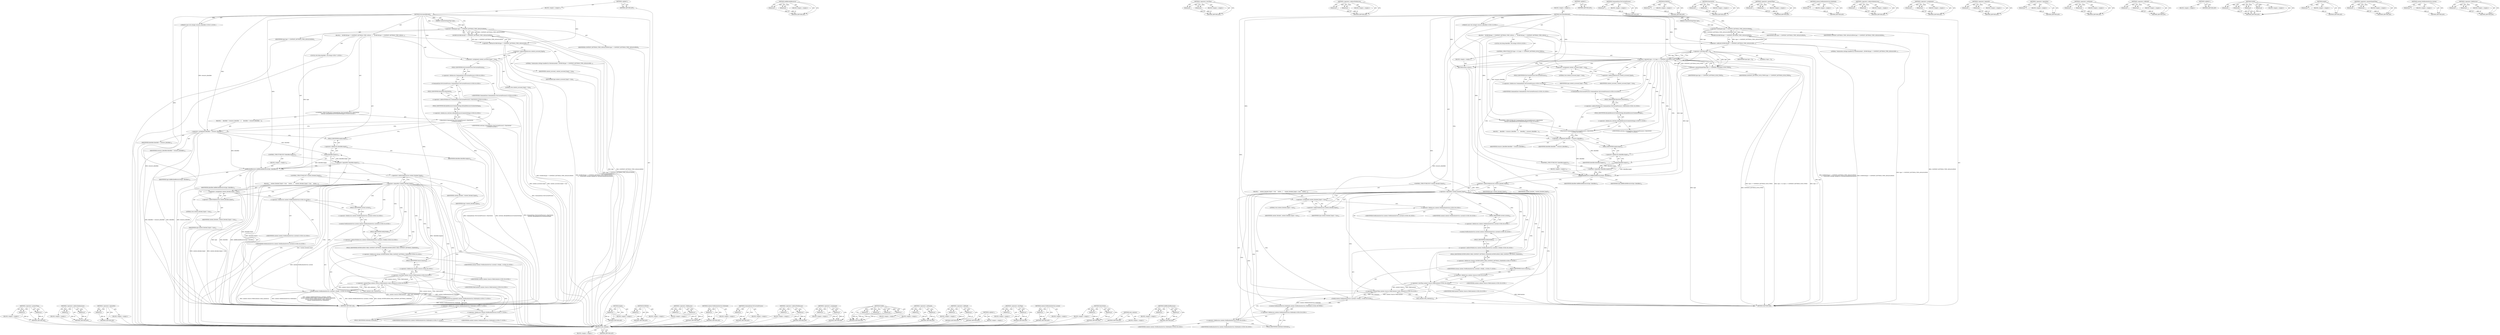 digraph "&lt;operator&gt;.fieldAccess" {
vulnerable_177 [label=<(METHOD,&lt;operator&gt;.greaterThan)>];
vulnerable_178 [label=<(PARAM,p1)>];
vulnerable_179 [label=<(PARAM,p2)>];
vulnerable_180 [label=<(BLOCK,&lt;empty&gt;,&lt;empty&gt;)>];
vulnerable_181 [label=<(METHOD_RETURN,ANY)>];
vulnerable_129 [label=<(METHOD,&lt;operator&gt;.indirectIndexAccess)>];
vulnerable_130 [label=<(PARAM,p1)>];
vulnerable_131 [label=<(PARAM,p2)>];
vulnerable_132 [label=<(BLOCK,&lt;empty&gt;,&lt;empty&gt;)>];
vulnerable_133 [label=<(METHOD_RETURN,ANY)>];
vulnerable_153 [label=<(METHOD,&lt;operator&gt;.logicalNot)>];
vulnerable_154 [label=<(PARAM,p1)>];
vulnerable_155 [label=<(BLOCK,&lt;empty&gt;,&lt;empty&gt;)>];
vulnerable_156 [label=<(METHOD_RETURN,ANY)>];
vulnerable_6 [label=<(METHOD,&lt;global&gt;)<SUB>1</SUB>>];
vulnerable_7 [label=<(BLOCK,&lt;empty&gt;,&lt;empty&gt;)<SUB>1</SUB>>];
vulnerable_8 [label=<(METHOD,OnContentBlocked)<SUB>1</SUB>>];
vulnerable_9 [label=<(PARAM,ContentSettingsType type)<SUB>2</SUB>>];
vulnerable_10 [label="<(PARAM,const std::string&amp; resource_identifier)<SUB>3</SUB>>"];
vulnerable_11 [label=<(BLOCK,{
   DCHECK(type != CONTENT_SETTINGS_TYPE_GEOLO...,{
   DCHECK(type != CONTENT_SETTINGS_TYPE_GEOLO...)<SUB>3</SUB>>];
vulnerable_12 [label=<(&lt;operator&gt;.shiftLeft,DCHECK(type != CONTENT_SETTINGS_TYPE_GEOLOCATIO...)<SUB>4</SUB>>];
vulnerable_13 [label=<(DCHECK,DCHECK(type != CONTENT_SETTINGS_TYPE_GEOLOCATION))<SUB>4</SUB>>];
vulnerable_14 [label=<(&lt;operator&gt;.notEquals,type != CONTENT_SETTINGS_TYPE_GEOLOCATION)<SUB>4</SUB>>];
vulnerable_15 [label=<(IDENTIFIER,type,type != CONTENT_SETTINGS_TYPE_GEOLOCATION)<SUB>4</SUB>>];
vulnerable_16 [label=<(IDENTIFIER,CONTENT_SETTINGS_TYPE_GEOLOCATION,type != CONTENT_SETTINGS_TYPE_GEOLOCATION)<SUB>4</SUB>>];
vulnerable_17 [label=<(LITERAL,&quot;Geolocation settings handled by OnGeolocationP...,DCHECK(type != CONTENT_SETTINGS_TYPE_GEOLOCATIO...)<SUB>5</SUB>>];
vulnerable_18 [label=<(&lt;operator&gt;.assignment,content_accessed_[type] = true)<SUB>6</SUB>>];
vulnerable_19 [label=<(&lt;operator&gt;.indirectIndexAccess,content_accessed_[type])<SUB>6</SUB>>];
vulnerable_20 [label=<(IDENTIFIER,content_accessed_,content_accessed_[type] = true)<SUB>6</SUB>>];
vulnerable_21 [label=<(IDENTIFIER,type,content_accessed_[type] = true)<SUB>6</SUB>>];
vulnerable_22 [label=<(LITERAL,true,content_accessed_[type] = true)<SUB>6</SUB>>];
vulnerable_23 [label="<(LOCAL,std.string identifier: std.string)<SUB>7</SUB>>"];
vulnerable_24 [label="<(CONTROL_STRUCTURE,IF,if (CommandLine::ForCurrentProcess()-&gt;HasSwitch(
      switches::kEnableResourceContentSettings)))<SUB>8</SUB>>"];
vulnerable_25 [label="<(HasSwitch,CommandLine::ForCurrentProcess()-&gt;HasSwitch(
  ...)<SUB>8</SUB>>"];
vulnerable_26 [label="<(&lt;operator&gt;.indirectFieldAccess,CommandLine::ForCurrentProcess()-&gt;HasSwitch)<SUB>8</SUB>>"];
vulnerable_27 [label="<(CommandLine.ForCurrentProcess,CommandLine::ForCurrentProcess())<SUB>8</SUB>>"];
vulnerable_28 [label="<(&lt;operator&gt;.fieldAccess,CommandLine::ForCurrentProcess)<SUB>8</SUB>>"];
vulnerable_29 [label="<(IDENTIFIER,CommandLine,CommandLine::ForCurrentProcess())<SUB>8</SUB>>"];
vulnerable_30 [label=<(FIELD_IDENTIFIER,ForCurrentProcess,ForCurrentProcess)<SUB>8</SUB>>];
vulnerable_31 [label=<(FIELD_IDENTIFIER,HasSwitch,HasSwitch)<SUB>8</SUB>>];
vulnerable_32 [label="<(&lt;operator&gt;.fieldAccess,switches::kEnableResourceContentSettings)<SUB>9</SUB>>"];
vulnerable_33 [label="<(IDENTIFIER,switches,CommandLine::ForCurrentProcess()-&gt;HasSwitch(
  ...)<SUB>9</SUB>>"];
vulnerable_34 [label=<(FIELD_IDENTIFIER,kEnableResourceContentSettings,kEnableResourceContentSettings)<SUB>9</SUB>>];
vulnerable_35 [label=<(BLOCK,{
    identifier = resource_identifier;
  },{
    identifier = resource_identifier;
  })<SUB>9</SUB>>];
vulnerable_36 [label=<(&lt;operator&gt;.assignment,identifier = resource_identifier)<SUB>10</SUB>>];
vulnerable_37 [label=<(IDENTIFIER,identifier,identifier = resource_identifier)<SUB>10</SUB>>];
vulnerable_38 [label=<(IDENTIFIER,resource_identifier,identifier = resource_identifier)<SUB>10</SUB>>];
vulnerable_39 [label=<(CONTROL_STRUCTURE,IF,if (!identifier.empty()))<SUB>12</SUB>>];
vulnerable_40 [label=<(&lt;operator&gt;.logicalNot,!identifier.empty())<SUB>12</SUB>>];
vulnerable_41 [label=<(empty,identifier.empty())<SUB>12</SUB>>];
vulnerable_42 [label=<(&lt;operator&gt;.fieldAccess,identifier.empty)<SUB>12</SUB>>];
vulnerable_43 [label=<(IDENTIFIER,identifier,identifier.empty())<SUB>12</SUB>>];
vulnerable_44 [label=<(FIELD_IDENTIFIER,empty,empty)<SUB>12</SUB>>];
vulnerable_45 [label=<(BLOCK,&lt;empty&gt;,&lt;empty&gt;)<SUB>13</SUB>>];
vulnerable_46 [label=<(AddBlockedResource,AddBlockedResource(type, identifier))<SUB>13</SUB>>];
vulnerable_47 [label=<(IDENTIFIER,type,AddBlockedResource(type, identifier))<SUB>13</SUB>>];
vulnerable_48 [label=<(IDENTIFIER,identifier,AddBlockedResource(type, identifier))<SUB>13</SUB>>];
vulnerable_49 [label=<(CONTROL_STRUCTURE,IF,if (!content_blocked_[type]))<SUB>22</SUB>>];
vulnerable_50 [label=<(&lt;operator&gt;.logicalNot,!content_blocked_[type])<SUB>22</SUB>>];
vulnerable_51 [label=<(&lt;operator&gt;.indirectIndexAccess,content_blocked_[type])<SUB>22</SUB>>];
vulnerable_52 [label=<(IDENTIFIER,content_blocked_,!content_blocked_[type])<SUB>22</SUB>>];
vulnerable_53 [label=<(IDENTIFIER,type,!content_blocked_[type])<SUB>22</SUB>>];
vulnerable_54 [label=<(BLOCK,{
    content_blocked_[type] = true;
    conten...,{
    content_blocked_[type] = true;
    conten...)<SUB>22</SUB>>];
vulnerable_55 [label=<(&lt;operator&gt;.assignment,content_blocked_[type] = true)<SUB>23</SUB>>];
vulnerable_56 [label=<(&lt;operator&gt;.indirectIndexAccess,content_blocked_[type])<SUB>23</SUB>>];
vulnerable_57 [label=<(IDENTIFIER,content_blocked_,content_blocked_[type] = true)<SUB>23</SUB>>];
vulnerable_58 [label=<(IDENTIFIER,type,content_blocked_[type] = true)<SUB>23</SUB>>];
vulnerable_59 [label=<(LITERAL,true,content_blocked_[type] = true)<SUB>23</SUB>>];
vulnerable_60 [label="<(Notify,content::NotificationService::current()-&gt;Notify...)<SUB>24</SUB>>"];
vulnerable_61 [label="<(&lt;operator&gt;.indirectFieldAccess,content::NotificationService::current()-&gt;Notify)<SUB>24</SUB>>"];
vulnerable_62 [label="<(content.NotificationService.current,content::NotificationService::current())<SUB>24</SUB>>"];
vulnerable_63 [label="<(&lt;operator&gt;.fieldAccess,content::NotificationService::current)<SUB>24</SUB>>"];
vulnerable_64 [label="<(&lt;operator&gt;.fieldAccess,content::NotificationService)<SUB>24</SUB>>"];
vulnerable_65 [label="<(IDENTIFIER,content,content::NotificationService::current())<SUB>24</SUB>>"];
vulnerable_66 [label="<(IDENTIFIER,NotificationService,content::NotificationService::current())<SUB>24</SUB>>"];
vulnerable_67 [label=<(FIELD_IDENTIFIER,current,current)<SUB>24</SUB>>];
vulnerable_68 [label=<(FIELD_IDENTIFIER,Notify,Notify)<SUB>24</SUB>>];
vulnerable_69 [label="<(&lt;operator&gt;.fieldAccess,chrome::NOTIFICATION_WEB_CONTENT_SETTINGS_CHANGED)<SUB>25</SUB>>"];
vulnerable_70 [label="<(IDENTIFIER,chrome,content::NotificationService::current()-&gt;Notify...)<SUB>25</SUB>>"];
vulnerable_71 [label=<(FIELD_IDENTIFIER,NOTIFICATION_WEB_CONTENT_SETTINGS_CHANGED,NOTIFICATION_WEB_CONTENT_SETTINGS_CHANGED)<SUB>25</SUB>>];
vulnerable_72 [label="<(&lt;operator&gt;.greaterThan,content::Source&lt;WebContents&gt;(web_contents()))<SUB>26</SUB>>"];
vulnerable_73 [label="<(&lt;operator&gt;.lessThan,content::Source&lt;WebContents)<SUB>26</SUB>>"];
vulnerable_74 [label="<(&lt;operator&gt;.fieldAccess,content::Source)<SUB>26</SUB>>"];
vulnerable_75 [label="<(IDENTIFIER,content,content::Source&lt;WebContents)<SUB>26</SUB>>"];
vulnerable_76 [label=<(FIELD_IDENTIFIER,Source,Source)<SUB>26</SUB>>];
vulnerable_77 [label="<(IDENTIFIER,WebContents,content::Source&lt;WebContents)<SUB>26</SUB>>"];
vulnerable_78 [label=<(web_contents,web_contents())<SUB>26</SUB>>];
vulnerable_79 [label="<(content.NotificationService.NoDetails,content::NotificationService::NoDetails())<SUB>27</SUB>>"];
vulnerable_80 [label="<(&lt;operator&gt;.fieldAccess,content::NotificationService::NoDetails)<SUB>27</SUB>>"];
vulnerable_81 [label="<(&lt;operator&gt;.fieldAccess,content::NotificationService)<SUB>27</SUB>>"];
vulnerable_82 [label="<(IDENTIFIER,content,content::NotificationService::NoDetails())<SUB>27</SUB>>"];
vulnerable_83 [label="<(IDENTIFIER,NotificationService,content::NotificationService::NoDetails())<SUB>27</SUB>>"];
vulnerable_84 [label=<(FIELD_IDENTIFIER,NoDetails,NoDetails)<SUB>27</SUB>>];
vulnerable_85 [label=<(METHOD_RETURN,void)<SUB>1</SUB>>];
vulnerable_87 [label=<(METHOD_RETURN,ANY)<SUB>1</SUB>>];
vulnerable_157 [label=<(METHOD,empty)>];
vulnerable_158 [label=<(PARAM,p1)>];
vulnerable_159 [label=<(BLOCK,&lt;empty&gt;,&lt;empty&gt;)>];
vulnerable_160 [label=<(METHOD_RETURN,ANY)>];
vulnerable_115 [label=<(METHOD,DCHECK)>];
vulnerable_116 [label=<(PARAM,p1)>];
vulnerable_117 [label=<(BLOCK,&lt;empty&gt;,&lt;empty&gt;)>];
vulnerable_118 [label=<(METHOD_RETURN,ANY)>];
vulnerable_148 [label=<(METHOD,&lt;operator&gt;.fieldAccess)>];
vulnerable_149 [label=<(PARAM,p1)>];
vulnerable_150 [label=<(PARAM,p2)>];
vulnerable_151 [label=<(BLOCK,&lt;empty&gt;,&lt;empty&gt;)>];
vulnerable_152 [label=<(METHOD_RETURN,ANY)>];
vulnerable_190 [label=<(METHOD,content.NotificationService.NoDetails)>];
vulnerable_191 [label=<(PARAM,p1)>];
vulnerable_192 [label=<(BLOCK,&lt;empty&gt;,&lt;empty&gt;)>];
vulnerable_193 [label=<(METHOD_RETURN,ANY)>];
vulnerable_144 [label=<(METHOD,CommandLine.ForCurrentProcess)>];
vulnerable_145 [label=<(PARAM,p1)>];
vulnerable_146 [label=<(BLOCK,&lt;empty&gt;,&lt;empty&gt;)>];
vulnerable_147 [label=<(METHOD_RETURN,ANY)>];
vulnerable_139 [label=<(METHOD,&lt;operator&gt;.indirectFieldAccess)>];
vulnerable_140 [label=<(PARAM,p1)>];
vulnerable_141 [label=<(PARAM,p2)>];
vulnerable_142 [label=<(BLOCK,&lt;empty&gt;,&lt;empty&gt;)>];
vulnerable_143 [label=<(METHOD_RETURN,ANY)>];
vulnerable_124 [label=<(METHOD,&lt;operator&gt;.assignment)>];
vulnerable_125 [label=<(PARAM,p1)>];
vulnerable_126 [label=<(PARAM,p2)>];
vulnerable_127 [label=<(BLOCK,&lt;empty&gt;,&lt;empty&gt;)>];
vulnerable_128 [label=<(METHOD_RETURN,ANY)>];
vulnerable_166 [label=<(METHOD,Notify)>];
vulnerable_167 [label=<(PARAM,p1)>];
vulnerable_168 [label=<(PARAM,p2)>];
vulnerable_169 [label=<(PARAM,p3)>];
vulnerable_170 [label=<(PARAM,p4)>];
vulnerable_171 [label=<(BLOCK,&lt;empty&gt;,&lt;empty&gt;)>];
vulnerable_172 [label=<(METHOD_RETURN,ANY)>];
vulnerable_119 [label=<(METHOD,&lt;operator&gt;.notEquals)>];
vulnerable_120 [label=<(PARAM,p1)>];
vulnerable_121 [label=<(PARAM,p2)>];
vulnerable_122 [label=<(BLOCK,&lt;empty&gt;,&lt;empty&gt;)>];
vulnerable_123 [label=<(METHOD_RETURN,ANY)>];
vulnerable_110 [label=<(METHOD,&lt;operator&gt;.shiftLeft)>];
vulnerable_111 [label=<(PARAM,p1)>];
vulnerable_112 [label=<(PARAM,p2)>];
vulnerable_113 [label=<(BLOCK,&lt;empty&gt;,&lt;empty&gt;)>];
vulnerable_114 [label=<(METHOD_RETURN,ANY)>];
vulnerable_104 [label=<(METHOD,&lt;global&gt;)<SUB>1</SUB>>];
vulnerable_105 [label=<(BLOCK,&lt;empty&gt;,&lt;empty&gt;)>];
vulnerable_106 [label=<(METHOD_RETURN,ANY)>];
vulnerable_182 [label=<(METHOD,&lt;operator&gt;.lessThan)>];
vulnerable_183 [label=<(PARAM,p1)>];
vulnerable_184 [label=<(PARAM,p2)>];
vulnerable_185 [label=<(BLOCK,&lt;empty&gt;,&lt;empty&gt;)>];
vulnerable_186 [label=<(METHOD_RETURN,ANY)>];
vulnerable_173 [label=<(METHOD,content.NotificationService.current)>];
vulnerable_174 [label=<(PARAM,p1)>];
vulnerable_175 [label=<(BLOCK,&lt;empty&gt;,&lt;empty&gt;)>];
vulnerable_176 [label=<(METHOD_RETURN,ANY)>];
vulnerable_134 [label=<(METHOD,HasSwitch)>];
vulnerable_135 [label=<(PARAM,p1)>];
vulnerable_136 [label=<(PARAM,p2)>];
vulnerable_137 [label=<(BLOCK,&lt;empty&gt;,&lt;empty&gt;)>];
vulnerable_138 [label=<(METHOD_RETURN,ANY)>];
vulnerable_187 [label=<(METHOD,web_contents)>];
vulnerable_188 [label=<(BLOCK,&lt;empty&gt;,&lt;empty&gt;)>];
vulnerable_189 [label=<(METHOD_RETURN,ANY)>];
vulnerable_161 [label=<(METHOD,AddBlockedResource)>];
vulnerable_162 [label=<(PARAM,p1)>];
vulnerable_163 [label=<(PARAM,p2)>];
vulnerable_164 [label=<(BLOCK,&lt;empty&gt;,&lt;empty&gt;)>];
vulnerable_165 [label=<(METHOD_RETURN,ANY)>];
fixed_209 [label=<(METHOD,web_contents)>];
fixed_210 [label=<(BLOCK,&lt;empty&gt;,&lt;empty&gt;)>];
fixed_211 [label=<(METHOD_RETURN,ANY)>];
fixed_188 [label=<(METHOD,AddBlockedResource)>];
fixed_189 [label=<(PARAM,p1)>];
fixed_190 [label=<(PARAM,p2)>];
fixed_191 [label=<(BLOCK,&lt;empty&gt;,&lt;empty&gt;)>];
fixed_192 [label=<(METHOD_RETURN,ANY)>];
fixed_141 [label=<(METHOD,&lt;operator&gt;.lessThan)>];
fixed_142 [label=<(PARAM,p1)>];
fixed_143 [label=<(PARAM,p2)>];
fixed_144 [label=<(BLOCK,&lt;empty&gt;,&lt;empty&gt;)>];
fixed_145 [label=<(METHOD_RETURN,ANY)>];
fixed_166 [label=<(METHOD,&lt;operator&gt;.indirectFieldAccess)>];
fixed_167 [label=<(PARAM,p1)>];
fixed_168 [label=<(PARAM,p2)>];
fixed_169 [label=<(BLOCK,&lt;empty&gt;,&lt;empty&gt;)>];
fixed_170 [label=<(METHOD_RETURN,ANY)>];
fixed_6 [label=<(METHOD,&lt;global&gt;)<SUB>1</SUB>>];
fixed_7 [label=<(BLOCK,&lt;empty&gt;,&lt;empty&gt;)<SUB>1</SUB>>];
fixed_8 [label=<(METHOD,OnContentBlocked)<SUB>1</SUB>>];
fixed_9 [label=<(PARAM,ContentSettingsType type)<SUB>2</SUB>>];
fixed_10 [label="<(PARAM,const std::string&amp; resource_identifier)<SUB>3</SUB>>"];
fixed_11 [label=<(BLOCK,{
   DCHECK(type != CONTENT_SETTINGS_TYPE_GEOLO...,{
   DCHECK(type != CONTENT_SETTINGS_TYPE_GEOLO...)<SUB>3</SUB>>];
fixed_12 [label=<(&lt;operator&gt;.shiftLeft,DCHECK(type != CONTENT_SETTINGS_TYPE_GEOLOCATIO...)<SUB>4</SUB>>];
fixed_13 [label=<(DCHECK,DCHECK(type != CONTENT_SETTINGS_TYPE_GEOLOCATION))<SUB>4</SUB>>];
fixed_14 [label=<(&lt;operator&gt;.notEquals,type != CONTENT_SETTINGS_TYPE_GEOLOCATION)<SUB>4</SUB>>];
fixed_15 [label=<(IDENTIFIER,type,type != CONTENT_SETTINGS_TYPE_GEOLOCATION)<SUB>4</SUB>>];
fixed_16 [label=<(IDENTIFIER,CONTENT_SETTINGS_TYPE_GEOLOCATION,type != CONTENT_SETTINGS_TYPE_GEOLOCATION)<SUB>4</SUB>>];
fixed_17 [label=<(LITERAL,&quot;Geolocation settings handled by OnGeolocationP...,DCHECK(type != CONTENT_SETTINGS_TYPE_GEOLOCATIO...)<SUB>5</SUB>>];
fixed_18 [label=<(CONTROL_STRUCTURE,IF,if (type &lt; 0 || type &gt;= CONTENT_SETTINGS_NUM_TYPES))<SUB>6</SUB>>];
fixed_19 [label=<(&lt;operator&gt;.logicalOr,type &lt; 0 || type &gt;= CONTENT_SETTINGS_NUM_TYPES)<SUB>6</SUB>>];
fixed_20 [label=<(&lt;operator&gt;.lessThan,type &lt; 0)<SUB>6</SUB>>];
fixed_21 [label=<(IDENTIFIER,type,type &lt; 0)<SUB>6</SUB>>];
fixed_22 [label=<(LITERAL,0,type &lt; 0)<SUB>6</SUB>>];
fixed_23 [label=<(&lt;operator&gt;.greaterEqualsThan,type &gt;= CONTENT_SETTINGS_NUM_TYPES)<SUB>6</SUB>>];
fixed_24 [label=<(IDENTIFIER,type,type &gt;= CONTENT_SETTINGS_NUM_TYPES)<SUB>6</SUB>>];
fixed_25 [label=<(IDENTIFIER,CONTENT_SETTINGS_NUM_TYPES,type &gt;= CONTENT_SETTINGS_NUM_TYPES)<SUB>6</SUB>>];
fixed_26 [label=<(BLOCK,&lt;empty&gt;,&lt;empty&gt;)<SUB>7</SUB>>];
fixed_27 [label=<(RETURN,return;,return;)<SUB>7</SUB>>];
fixed_28 [label=<(&lt;operator&gt;.assignment,content_accessed_[type] = true)<SUB>8</SUB>>];
fixed_29 [label=<(&lt;operator&gt;.indirectIndexAccess,content_accessed_[type])<SUB>8</SUB>>];
fixed_30 [label=<(IDENTIFIER,content_accessed_,content_accessed_[type] = true)<SUB>8</SUB>>];
fixed_31 [label=<(IDENTIFIER,type,content_accessed_[type] = true)<SUB>8</SUB>>];
fixed_32 [label=<(LITERAL,true,content_accessed_[type] = true)<SUB>8</SUB>>];
fixed_33 [label="<(LOCAL,std.string identifier: std.string)<SUB>9</SUB>>"];
fixed_34 [label="<(CONTROL_STRUCTURE,IF,if (CommandLine::ForCurrentProcess()-&gt;HasSwitch(
      switches::kEnableResourceContentSettings)))<SUB>10</SUB>>"];
fixed_35 [label="<(HasSwitch,CommandLine::ForCurrentProcess()-&gt;HasSwitch(
  ...)<SUB>10</SUB>>"];
fixed_36 [label="<(&lt;operator&gt;.indirectFieldAccess,CommandLine::ForCurrentProcess()-&gt;HasSwitch)<SUB>10</SUB>>"];
fixed_37 [label="<(CommandLine.ForCurrentProcess,CommandLine::ForCurrentProcess())<SUB>10</SUB>>"];
fixed_38 [label="<(&lt;operator&gt;.fieldAccess,CommandLine::ForCurrentProcess)<SUB>10</SUB>>"];
fixed_39 [label="<(IDENTIFIER,CommandLine,CommandLine::ForCurrentProcess())<SUB>10</SUB>>"];
fixed_40 [label=<(FIELD_IDENTIFIER,ForCurrentProcess,ForCurrentProcess)<SUB>10</SUB>>];
fixed_41 [label=<(FIELD_IDENTIFIER,HasSwitch,HasSwitch)<SUB>10</SUB>>];
fixed_42 [label="<(&lt;operator&gt;.fieldAccess,switches::kEnableResourceContentSettings)<SUB>11</SUB>>"];
fixed_43 [label="<(IDENTIFIER,switches,CommandLine::ForCurrentProcess()-&gt;HasSwitch(
  ...)<SUB>11</SUB>>"];
fixed_44 [label=<(FIELD_IDENTIFIER,kEnableResourceContentSettings,kEnableResourceContentSettings)<SUB>11</SUB>>];
fixed_45 [label=<(BLOCK,{
    identifier = resource_identifier;
  },{
    identifier = resource_identifier;
  })<SUB>11</SUB>>];
fixed_46 [label=<(&lt;operator&gt;.assignment,identifier = resource_identifier)<SUB>12</SUB>>];
fixed_47 [label=<(IDENTIFIER,identifier,identifier = resource_identifier)<SUB>12</SUB>>];
fixed_48 [label=<(IDENTIFIER,resource_identifier,identifier = resource_identifier)<SUB>12</SUB>>];
fixed_49 [label=<(CONTROL_STRUCTURE,IF,if (!identifier.empty()))<SUB>14</SUB>>];
fixed_50 [label=<(&lt;operator&gt;.logicalNot,!identifier.empty())<SUB>14</SUB>>];
fixed_51 [label=<(empty,identifier.empty())<SUB>14</SUB>>];
fixed_52 [label=<(&lt;operator&gt;.fieldAccess,identifier.empty)<SUB>14</SUB>>];
fixed_53 [label=<(IDENTIFIER,identifier,identifier.empty())<SUB>14</SUB>>];
fixed_54 [label=<(FIELD_IDENTIFIER,empty,empty)<SUB>14</SUB>>];
fixed_55 [label=<(BLOCK,&lt;empty&gt;,&lt;empty&gt;)<SUB>15</SUB>>];
fixed_56 [label=<(AddBlockedResource,AddBlockedResource(type, identifier))<SUB>15</SUB>>];
fixed_57 [label=<(IDENTIFIER,type,AddBlockedResource(type, identifier))<SUB>15</SUB>>];
fixed_58 [label=<(IDENTIFIER,identifier,AddBlockedResource(type, identifier))<SUB>15</SUB>>];
fixed_59 [label=<(CONTROL_STRUCTURE,IF,if (!content_blocked_[type]))<SUB>24</SUB>>];
fixed_60 [label=<(&lt;operator&gt;.logicalNot,!content_blocked_[type])<SUB>24</SUB>>];
fixed_61 [label=<(&lt;operator&gt;.indirectIndexAccess,content_blocked_[type])<SUB>24</SUB>>];
fixed_62 [label=<(IDENTIFIER,content_blocked_,!content_blocked_[type])<SUB>24</SUB>>];
fixed_63 [label=<(IDENTIFIER,type,!content_blocked_[type])<SUB>24</SUB>>];
fixed_64 [label=<(BLOCK,{
    content_blocked_[type] = true;
    conten...,{
    content_blocked_[type] = true;
    conten...)<SUB>24</SUB>>];
fixed_65 [label=<(&lt;operator&gt;.assignment,content_blocked_[type] = true)<SUB>25</SUB>>];
fixed_66 [label=<(&lt;operator&gt;.indirectIndexAccess,content_blocked_[type])<SUB>25</SUB>>];
fixed_67 [label=<(IDENTIFIER,content_blocked_,content_blocked_[type] = true)<SUB>25</SUB>>];
fixed_68 [label=<(IDENTIFIER,type,content_blocked_[type] = true)<SUB>25</SUB>>];
fixed_69 [label=<(LITERAL,true,content_blocked_[type] = true)<SUB>25</SUB>>];
fixed_70 [label="<(Notify,content::NotificationService::current()-&gt;Notify...)<SUB>26</SUB>>"];
fixed_71 [label="<(&lt;operator&gt;.indirectFieldAccess,content::NotificationService::current()-&gt;Notify)<SUB>26</SUB>>"];
fixed_72 [label="<(content.NotificationService.current,content::NotificationService::current())<SUB>26</SUB>>"];
fixed_73 [label="<(&lt;operator&gt;.fieldAccess,content::NotificationService::current)<SUB>26</SUB>>"];
fixed_74 [label="<(&lt;operator&gt;.fieldAccess,content::NotificationService)<SUB>26</SUB>>"];
fixed_75 [label="<(IDENTIFIER,content,content::NotificationService::current())<SUB>26</SUB>>"];
fixed_76 [label="<(IDENTIFIER,NotificationService,content::NotificationService::current())<SUB>26</SUB>>"];
fixed_77 [label=<(FIELD_IDENTIFIER,current,current)<SUB>26</SUB>>];
fixed_78 [label=<(FIELD_IDENTIFIER,Notify,Notify)<SUB>26</SUB>>];
fixed_79 [label="<(&lt;operator&gt;.fieldAccess,chrome::NOTIFICATION_WEB_CONTENT_SETTINGS_CHANGED)<SUB>27</SUB>>"];
fixed_80 [label="<(IDENTIFIER,chrome,content::NotificationService::current()-&gt;Notify...)<SUB>27</SUB>>"];
fixed_81 [label=<(FIELD_IDENTIFIER,NOTIFICATION_WEB_CONTENT_SETTINGS_CHANGED,NOTIFICATION_WEB_CONTENT_SETTINGS_CHANGED)<SUB>27</SUB>>];
fixed_82 [label="<(&lt;operator&gt;.greaterThan,content::Source&lt;WebContents&gt;(web_contents()))<SUB>28</SUB>>"];
fixed_83 [label="<(&lt;operator&gt;.lessThan,content::Source&lt;WebContents)<SUB>28</SUB>>"];
fixed_84 [label="<(&lt;operator&gt;.fieldAccess,content::Source)<SUB>28</SUB>>"];
fixed_85 [label="<(IDENTIFIER,content,content::Source&lt;WebContents)<SUB>28</SUB>>"];
fixed_86 [label=<(FIELD_IDENTIFIER,Source,Source)<SUB>28</SUB>>];
fixed_87 [label="<(IDENTIFIER,WebContents,content::Source&lt;WebContents)<SUB>28</SUB>>"];
fixed_88 [label=<(web_contents,web_contents())<SUB>28</SUB>>];
fixed_89 [label="<(content.NotificationService.NoDetails,content::NotificationService::NoDetails())<SUB>29</SUB>>"];
fixed_90 [label="<(&lt;operator&gt;.fieldAccess,content::NotificationService::NoDetails)<SUB>29</SUB>>"];
fixed_91 [label="<(&lt;operator&gt;.fieldAccess,content::NotificationService)<SUB>29</SUB>>"];
fixed_92 [label="<(IDENTIFIER,content,content::NotificationService::NoDetails())<SUB>29</SUB>>"];
fixed_93 [label="<(IDENTIFIER,NotificationService,content::NotificationService::NoDetails())<SUB>29</SUB>>"];
fixed_94 [label=<(FIELD_IDENTIFIER,NoDetails,NoDetails)<SUB>29</SUB>>];
fixed_95 [label=<(METHOD_RETURN,void)<SUB>1</SUB>>];
fixed_97 [label=<(METHOD_RETURN,ANY)<SUB>1</SUB>>];
fixed_171 [label=<(METHOD,CommandLine.ForCurrentProcess)>];
fixed_172 [label=<(PARAM,p1)>];
fixed_173 [label=<(BLOCK,&lt;empty&gt;,&lt;empty&gt;)>];
fixed_174 [label=<(METHOD_RETURN,ANY)>];
fixed_127 [label=<(METHOD,DCHECK)>];
fixed_128 [label=<(PARAM,p1)>];
fixed_129 [label=<(BLOCK,&lt;empty&gt;,&lt;empty&gt;)>];
fixed_130 [label=<(METHOD_RETURN,ANY)>];
fixed_161 [label=<(METHOD,HasSwitch)>];
fixed_162 [label=<(PARAM,p1)>];
fixed_163 [label=<(PARAM,p2)>];
fixed_164 [label=<(BLOCK,&lt;empty&gt;,&lt;empty&gt;)>];
fixed_165 [label=<(METHOD_RETURN,ANY)>];
fixed_204 [label=<(METHOD,&lt;operator&gt;.greaterThan)>];
fixed_205 [label=<(PARAM,p1)>];
fixed_206 [label=<(PARAM,p2)>];
fixed_207 [label=<(BLOCK,&lt;empty&gt;,&lt;empty&gt;)>];
fixed_208 [label=<(METHOD_RETURN,ANY)>];
fixed_212 [label=<(METHOD,content.NotificationService.NoDetails)>];
fixed_213 [label=<(PARAM,p1)>];
fixed_214 [label=<(BLOCK,&lt;empty&gt;,&lt;empty&gt;)>];
fixed_215 [label=<(METHOD_RETURN,ANY)>];
fixed_156 [label=<(METHOD,&lt;operator&gt;.indirectIndexAccess)>];
fixed_157 [label=<(PARAM,p1)>];
fixed_158 [label=<(PARAM,p2)>];
fixed_159 [label=<(BLOCK,&lt;empty&gt;,&lt;empty&gt;)>];
fixed_160 [label=<(METHOD_RETURN,ANY)>];
fixed_151 [label=<(METHOD,&lt;operator&gt;.assignment)>];
fixed_152 [label=<(PARAM,p1)>];
fixed_153 [label=<(PARAM,p2)>];
fixed_154 [label=<(BLOCK,&lt;empty&gt;,&lt;empty&gt;)>];
fixed_155 [label=<(METHOD_RETURN,ANY)>];
fixed_136 [label=<(METHOD,&lt;operator&gt;.logicalOr)>];
fixed_137 [label=<(PARAM,p1)>];
fixed_138 [label=<(PARAM,p2)>];
fixed_139 [label=<(BLOCK,&lt;empty&gt;,&lt;empty&gt;)>];
fixed_140 [label=<(METHOD_RETURN,ANY)>];
fixed_180 [label=<(METHOD,&lt;operator&gt;.logicalNot)>];
fixed_181 [label=<(PARAM,p1)>];
fixed_182 [label=<(BLOCK,&lt;empty&gt;,&lt;empty&gt;)>];
fixed_183 [label=<(METHOD_RETURN,ANY)>];
fixed_131 [label=<(METHOD,&lt;operator&gt;.notEquals)>];
fixed_132 [label=<(PARAM,p1)>];
fixed_133 [label=<(PARAM,p2)>];
fixed_134 [label=<(BLOCK,&lt;empty&gt;,&lt;empty&gt;)>];
fixed_135 [label=<(METHOD_RETURN,ANY)>];
fixed_122 [label=<(METHOD,&lt;operator&gt;.shiftLeft)>];
fixed_123 [label=<(PARAM,p1)>];
fixed_124 [label=<(PARAM,p2)>];
fixed_125 [label=<(BLOCK,&lt;empty&gt;,&lt;empty&gt;)>];
fixed_126 [label=<(METHOD_RETURN,ANY)>];
fixed_116 [label=<(METHOD,&lt;global&gt;)<SUB>1</SUB>>];
fixed_117 [label=<(BLOCK,&lt;empty&gt;,&lt;empty&gt;)>];
fixed_118 [label=<(METHOD_RETURN,ANY)>];
fixed_193 [label=<(METHOD,Notify)>];
fixed_194 [label=<(PARAM,p1)>];
fixed_195 [label=<(PARAM,p2)>];
fixed_196 [label=<(PARAM,p3)>];
fixed_197 [label=<(PARAM,p4)>];
fixed_198 [label=<(BLOCK,&lt;empty&gt;,&lt;empty&gt;)>];
fixed_199 [label=<(METHOD_RETURN,ANY)>];
fixed_184 [label=<(METHOD,empty)>];
fixed_185 [label=<(PARAM,p1)>];
fixed_186 [label=<(BLOCK,&lt;empty&gt;,&lt;empty&gt;)>];
fixed_187 [label=<(METHOD_RETURN,ANY)>];
fixed_146 [label=<(METHOD,&lt;operator&gt;.greaterEqualsThan)>];
fixed_147 [label=<(PARAM,p1)>];
fixed_148 [label=<(PARAM,p2)>];
fixed_149 [label=<(BLOCK,&lt;empty&gt;,&lt;empty&gt;)>];
fixed_150 [label=<(METHOD_RETURN,ANY)>];
fixed_200 [label=<(METHOD,content.NotificationService.current)>];
fixed_201 [label=<(PARAM,p1)>];
fixed_202 [label=<(BLOCK,&lt;empty&gt;,&lt;empty&gt;)>];
fixed_203 [label=<(METHOD_RETURN,ANY)>];
fixed_175 [label=<(METHOD,&lt;operator&gt;.fieldAccess)>];
fixed_176 [label=<(PARAM,p1)>];
fixed_177 [label=<(PARAM,p2)>];
fixed_178 [label=<(BLOCK,&lt;empty&gt;,&lt;empty&gt;)>];
fixed_179 [label=<(METHOD_RETURN,ANY)>];
vulnerable_177 -> vulnerable_178  [key=0, label="AST: "];
vulnerable_177 -> vulnerable_178  [key=1, label="DDG: "];
vulnerable_177 -> vulnerable_180  [key=0, label="AST: "];
vulnerable_177 -> vulnerable_179  [key=0, label="AST: "];
vulnerable_177 -> vulnerable_179  [key=1, label="DDG: "];
vulnerable_177 -> vulnerable_181  [key=0, label="AST: "];
vulnerable_177 -> vulnerable_181  [key=1, label="CFG: "];
vulnerable_178 -> vulnerable_181  [key=0, label="DDG: p1"];
vulnerable_179 -> vulnerable_181  [key=0, label="DDG: p2"];
vulnerable_180 -> fixed_209  [key=0];
vulnerable_181 -> fixed_209  [key=0];
vulnerable_129 -> vulnerable_130  [key=0, label="AST: "];
vulnerable_129 -> vulnerable_130  [key=1, label="DDG: "];
vulnerable_129 -> vulnerable_132  [key=0, label="AST: "];
vulnerable_129 -> vulnerable_131  [key=0, label="AST: "];
vulnerable_129 -> vulnerable_131  [key=1, label="DDG: "];
vulnerable_129 -> vulnerable_133  [key=0, label="AST: "];
vulnerable_129 -> vulnerable_133  [key=1, label="CFG: "];
vulnerable_130 -> vulnerable_133  [key=0, label="DDG: p1"];
vulnerable_131 -> vulnerable_133  [key=0, label="DDG: p2"];
vulnerable_132 -> fixed_209  [key=0];
vulnerable_133 -> fixed_209  [key=0];
vulnerable_153 -> vulnerable_154  [key=0, label="AST: "];
vulnerable_153 -> vulnerable_154  [key=1, label="DDG: "];
vulnerable_153 -> vulnerable_155  [key=0, label="AST: "];
vulnerable_153 -> vulnerable_156  [key=0, label="AST: "];
vulnerable_153 -> vulnerable_156  [key=1, label="CFG: "];
vulnerable_154 -> vulnerable_156  [key=0, label="DDG: p1"];
vulnerable_155 -> fixed_209  [key=0];
vulnerable_156 -> fixed_209  [key=0];
vulnerable_6 -> vulnerable_7  [key=0, label="AST: "];
vulnerable_6 -> vulnerable_87  [key=0, label="AST: "];
vulnerable_6 -> vulnerable_87  [key=1, label="CFG: "];
vulnerable_7 -> vulnerable_8  [key=0, label="AST: "];
vulnerable_8 -> vulnerable_9  [key=0, label="AST: "];
vulnerable_8 -> vulnerable_9  [key=1, label="DDG: "];
vulnerable_8 -> vulnerable_10  [key=0, label="AST: "];
vulnerable_8 -> vulnerable_10  [key=1, label="DDG: "];
vulnerable_8 -> vulnerable_11  [key=0, label="AST: "];
vulnerable_8 -> vulnerable_85  [key=0, label="AST: "];
vulnerable_8 -> vulnerable_14  [key=0, label="CFG: "];
vulnerable_8 -> vulnerable_14  [key=1, label="DDG: "];
vulnerable_8 -> vulnerable_18  [key=0, label="DDG: "];
vulnerable_8 -> vulnerable_12  [key=0, label="DDG: "];
vulnerable_8 -> vulnerable_36  [key=0, label="DDG: "];
vulnerable_8 -> vulnerable_55  [key=0, label="DDG: "];
vulnerable_8 -> vulnerable_46  [key=0, label="DDG: "];
vulnerable_8 -> vulnerable_72  [key=0, label="DDG: "];
vulnerable_8 -> vulnerable_73  [key=0, label="DDG: "];
vulnerable_9 -> vulnerable_14  [key=0, label="DDG: type"];
vulnerable_10 -> vulnerable_85  [key=0, label="DDG: resource_identifier"];
vulnerable_10 -> vulnerable_36  [key=0, label="DDG: resource_identifier"];
vulnerable_11 -> vulnerable_12  [key=0, label="AST: "];
vulnerable_11 -> vulnerable_18  [key=0, label="AST: "];
vulnerable_11 -> vulnerable_23  [key=0, label="AST: "];
vulnerable_11 -> vulnerable_24  [key=0, label="AST: "];
vulnerable_11 -> vulnerable_39  [key=0, label="AST: "];
vulnerable_11 -> vulnerable_49  [key=0, label="AST: "];
vulnerable_12 -> vulnerable_13  [key=0, label="AST: "];
vulnerable_12 -> vulnerable_17  [key=0, label="AST: "];
vulnerable_12 -> vulnerable_19  [key=0, label="CFG: "];
vulnerable_12 -> vulnerable_85  [key=0, label="DDG: DCHECK(type != CONTENT_SETTINGS_TYPE_GEOLOCATION)"];
vulnerable_12 -> vulnerable_85  [key=1, label="DDG: DCHECK(type != CONTENT_SETTINGS_TYPE_GEOLOCATION)
       &lt;&lt; &quot;Geolocation settings handled by OnGeolocationPermissionSet&quot;"];
vulnerable_13 -> vulnerable_14  [key=0, label="AST: "];
vulnerable_13 -> vulnerable_12  [key=0, label="CFG: "];
vulnerable_13 -> vulnerable_12  [key=1, label="DDG: type != CONTENT_SETTINGS_TYPE_GEOLOCATION"];
vulnerable_13 -> vulnerable_85  [key=0, label="DDG: type != CONTENT_SETTINGS_TYPE_GEOLOCATION"];
vulnerable_14 -> vulnerable_15  [key=0, label="AST: "];
vulnerable_14 -> vulnerable_16  [key=0, label="AST: "];
vulnerable_14 -> vulnerable_13  [key=0, label="CFG: "];
vulnerable_14 -> vulnerable_13  [key=1, label="DDG: type"];
vulnerable_14 -> vulnerable_13  [key=2, label="DDG: CONTENT_SETTINGS_TYPE_GEOLOCATION"];
vulnerable_14 -> vulnerable_85  [key=0, label="DDG: type"];
vulnerable_14 -> vulnerable_85  [key=1, label="DDG: CONTENT_SETTINGS_TYPE_GEOLOCATION"];
vulnerable_14 -> vulnerable_46  [key=0, label="DDG: type"];
vulnerable_15 -> fixed_209  [key=0];
vulnerable_16 -> fixed_209  [key=0];
vulnerable_17 -> fixed_209  [key=0];
vulnerable_18 -> vulnerable_19  [key=0, label="AST: "];
vulnerable_18 -> vulnerable_22  [key=0, label="AST: "];
vulnerable_18 -> vulnerable_30  [key=0, label="CFG: "];
vulnerable_18 -> vulnerable_85  [key=0, label="DDG: content_accessed_[type]"];
vulnerable_18 -> vulnerable_85  [key=1, label="DDG: content_accessed_[type] = true"];
vulnerable_19 -> vulnerable_20  [key=0, label="AST: "];
vulnerable_19 -> vulnerable_21  [key=0, label="AST: "];
vulnerable_19 -> vulnerable_18  [key=0, label="CFG: "];
vulnerable_20 -> fixed_209  [key=0];
vulnerable_21 -> fixed_209  [key=0];
vulnerable_22 -> fixed_209  [key=0];
vulnerable_23 -> fixed_209  [key=0];
vulnerable_24 -> vulnerable_25  [key=0, label="AST: "];
vulnerable_24 -> vulnerable_35  [key=0, label="AST: "];
vulnerable_25 -> vulnerable_26  [key=0, label="AST: "];
vulnerable_25 -> vulnerable_32  [key=0, label="AST: "];
vulnerable_25 -> vulnerable_36  [key=0, label="CFG: "];
vulnerable_25 -> vulnerable_36  [key=1, label="CDG: "];
vulnerable_25 -> vulnerable_44  [key=0, label="CFG: "];
vulnerable_25 -> vulnerable_85  [key=0, label="DDG: CommandLine::ForCurrentProcess()-&gt;HasSwitch"];
vulnerable_25 -> vulnerable_85  [key=1, label="DDG: switches::kEnableResourceContentSettings"];
vulnerable_25 -> vulnerable_85  [key=2, label="DDG: CommandLine::ForCurrentProcess()-&gt;HasSwitch(
      switches::kEnableResourceContentSettings)"];
vulnerable_26 -> vulnerable_27  [key=0, label="AST: "];
vulnerable_26 -> vulnerable_31  [key=0, label="AST: "];
vulnerable_26 -> vulnerable_34  [key=0, label="CFG: "];
vulnerable_27 -> vulnerable_28  [key=0, label="AST: "];
vulnerable_27 -> vulnerable_31  [key=0, label="CFG: "];
vulnerable_27 -> vulnerable_85  [key=0, label="DDG: CommandLine::ForCurrentProcess"];
vulnerable_28 -> vulnerable_29  [key=0, label="AST: "];
vulnerable_28 -> vulnerable_30  [key=0, label="AST: "];
vulnerable_28 -> vulnerable_27  [key=0, label="CFG: "];
vulnerable_29 -> fixed_209  [key=0];
vulnerable_30 -> vulnerable_28  [key=0, label="CFG: "];
vulnerable_31 -> vulnerable_26  [key=0, label="CFG: "];
vulnerable_32 -> vulnerable_33  [key=0, label="AST: "];
vulnerable_32 -> vulnerable_34  [key=0, label="AST: "];
vulnerable_32 -> vulnerable_25  [key=0, label="CFG: "];
vulnerable_33 -> fixed_209  [key=0];
vulnerable_34 -> vulnerable_32  [key=0, label="CFG: "];
vulnerable_35 -> vulnerable_36  [key=0, label="AST: "];
vulnerable_36 -> vulnerable_37  [key=0, label="AST: "];
vulnerable_36 -> vulnerable_38  [key=0, label="AST: "];
vulnerable_36 -> vulnerable_44  [key=0, label="CFG: "];
vulnerable_36 -> vulnerable_85  [key=0, label="DDG: identifier"];
vulnerable_36 -> vulnerable_85  [key=1, label="DDG: resource_identifier"];
vulnerable_36 -> vulnerable_85  [key=2, label="DDG: identifier = resource_identifier"];
vulnerable_36 -> vulnerable_41  [key=0, label="DDG: identifier"];
vulnerable_36 -> vulnerable_46  [key=0, label="DDG: identifier"];
vulnerable_37 -> fixed_209  [key=0];
vulnerable_38 -> fixed_209  [key=0];
vulnerable_39 -> vulnerable_40  [key=0, label="AST: "];
vulnerable_39 -> vulnerable_45  [key=0, label="AST: "];
vulnerable_40 -> vulnerable_41  [key=0, label="AST: "];
vulnerable_40 -> vulnerable_46  [key=0, label="CFG: "];
vulnerable_40 -> vulnerable_46  [key=1, label="CDG: "];
vulnerable_40 -> vulnerable_51  [key=0, label="CFG: "];
vulnerable_40 -> vulnerable_85  [key=0, label="DDG: identifier.empty()"];
vulnerable_40 -> vulnerable_85  [key=1, label="DDG: !identifier.empty()"];
vulnerable_41 -> vulnerable_42  [key=0, label="AST: "];
vulnerable_41 -> vulnerable_40  [key=0, label="CFG: "];
vulnerable_41 -> vulnerable_40  [key=1, label="DDG: identifier.empty"];
vulnerable_41 -> vulnerable_85  [key=0, label="DDG: identifier.empty"];
vulnerable_41 -> vulnerable_46  [key=0, label="DDG: identifier.empty"];
vulnerable_42 -> vulnerable_43  [key=0, label="AST: "];
vulnerable_42 -> vulnerable_44  [key=0, label="AST: "];
vulnerable_42 -> vulnerable_41  [key=0, label="CFG: "];
vulnerable_43 -> fixed_209  [key=0];
vulnerable_44 -> vulnerable_42  [key=0, label="CFG: "];
vulnerable_45 -> vulnerable_46  [key=0, label="AST: "];
vulnerable_46 -> vulnerable_47  [key=0, label="AST: "];
vulnerable_46 -> vulnerable_48  [key=0, label="AST: "];
vulnerable_46 -> vulnerable_51  [key=0, label="CFG: "];
vulnerable_46 -> vulnerable_85  [key=0, label="DDG: type"];
vulnerable_46 -> vulnerable_85  [key=1, label="DDG: identifier"];
vulnerable_46 -> vulnerable_85  [key=2, label="DDG: AddBlockedResource(type, identifier)"];
vulnerable_47 -> fixed_209  [key=0];
vulnerable_48 -> fixed_209  [key=0];
vulnerable_49 -> vulnerable_50  [key=0, label="AST: "];
vulnerable_49 -> vulnerable_54  [key=0, label="AST: "];
vulnerable_50 -> vulnerable_51  [key=0, label="AST: "];
vulnerable_50 -> vulnerable_85  [key=0, label="CFG: "];
vulnerable_50 -> vulnerable_85  [key=1, label="DDG: !content_blocked_[type]"];
vulnerable_50 -> vulnerable_56  [key=0, label="CFG: "];
vulnerable_50 -> vulnerable_56  [key=1, label="CDG: "];
vulnerable_50 -> vulnerable_80  [key=0, label="CDG: "];
vulnerable_50 -> vulnerable_68  [key=0, label="CDG: "];
vulnerable_50 -> vulnerable_60  [key=0, label="CDG: "];
vulnerable_50 -> vulnerable_73  [key=0, label="CDG: "];
vulnerable_50 -> vulnerable_61  [key=0, label="CDG: "];
vulnerable_50 -> vulnerable_64  [key=0, label="CDG: "];
vulnerable_50 -> vulnerable_71  [key=0, label="CDG: "];
vulnerable_50 -> vulnerable_81  [key=0, label="CDG: "];
vulnerable_50 -> vulnerable_84  [key=0, label="CDG: "];
vulnerable_50 -> vulnerable_72  [key=0, label="CDG: "];
vulnerable_50 -> vulnerable_69  [key=0, label="CDG: "];
vulnerable_50 -> vulnerable_67  [key=0, label="CDG: "];
vulnerable_50 -> vulnerable_74  [key=0, label="CDG: "];
vulnerable_50 -> vulnerable_63  [key=0, label="CDG: "];
vulnerable_50 -> vulnerable_76  [key=0, label="CDG: "];
vulnerable_50 -> vulnerable_55  [key=0, label="CDG: "];
vulnerable_50 -> vulnerable_78  [key=0, label="CDG: "];
vulnerable_50 -> vulnerable_62  [key=0, label="CDG: "];
vulnerable_50 -> vulnerable_79  [key=0, label="CDG: "];
vulnerable_51 -> vulnerable_52  [key=0, label="AST: "];
vulnerable_51 -> vulnerable_53  [key=0, label="AST: "];
vulnerable_51 -> vulnerable_50  [key=0, label="CFG: "];
vulnerable_52 -> fixed_209  [key=0];
vulnerable_53 -> fixed_209  [key=0];
vulnerable_54 -> vulnerable_55  [key=0, label="AST: "];
vulnerable_54 -> vulnerable_60  [key=0, label="AST: "];
vulnerable_55 -> vulnerable_56  [key=0, label="AST: "];
vulnerable_55 -> vulnerable_59  [key=0, label="AST: "];
vulnerable_55 -> vulnerable_64  [key=0, label="CFG: "];
vulnerable_55 -> vulnerable_85  [key=0, label="DDG: content_blocked_[type]"];
vulnerable_55 -> vulnerable_85  [key=1, label="DDG: content_blocked_[type] = true"];
vulnerable_56 -> vulnerable_57  [key=0, label="AST: "];
vulnerable_56 -> vulnerable_58  [key=0, label="AST: "];
vulnerable_56 -> vulnerable_55  [key=0, label="CFG: "];
vulnerable_57 -> fixed_209  [key=0];
vulnerable_58 -> fixed_209  [key=0];
vulnerable_59 -> fixed_209  [key=0];
vulnerable_60 -> vulnerable_61  [key=0, label="AST: "];
vulnerable_60 -> vulnerable_69  [key=0, label="AST: "];
vulnerable_60 -> vulnerable_72  [key=0, label="AST: "];
vulnerable_60 -> vulnerable_79  [key=0, label="AST: "];
vulnerable_60 -> vulnerable_85  [key=0, label="CFG: "];
vulnerable_60 -> vulnerable_85  [key=1, label="DDG: content::NotificationService::current()-&gt;Notify"];
vulnerable_60 -> vulnerable_85  [key=2, label="DDG: chrome::NOTIFICATION_WEB_CONTENT_SETTINGS_CHANGED"];
vulnerable_60 -> vulnerable_85  [key=3, label="DDG: content::Source&lt;WebContents&gt;(web_contents())"];
vulnerable_60 -> vulnerable_85  [key=4, label="DDG: content::NotificationService::NoDetails()"];
vulnerable_60 -> vulnerable_85  [key=5, label="DDG: content::NotificationService::current()-&gt;Notify(
        chrome::NOTIFICATION_WEB_CONTENT_SETTINGS_CHANGED,
        content::Source&lt;WebContents&gt;(web_contents()),
        content::NotificationService::NoDetails())"];
vulnerable_61 -> vulnerable_62  [key=0, label="AST: "];
vulnerable_61 -> vulnerable_68  [key=0, label="AST: "];
vulnerable_61 -> vulnerable_71  [key=0, label="CFG: "];
vulnerable_62 -> vulnerable_63  [key=0, label="AST: "];
vulnerable_62 -> vulnerable_68  [key=0, label="CFG: "];
vulnerable_62 -> vulnerable_85  [key=0, label="DDG: content::NotificationService::current"];
vulnerable_63 -> vulnerable_64  [key=0, label="AST: "];
vulnerable_63 -> vulnerable_67  [key=0, label="AST: "];
vulnerable_63 -> vulnerable_62  [key=0, label="CFG: "];
vulnerable_64 -> vulnerable_65  [key=0, label="AST: "];
vulnerable_64 -> vulnerable_66  [key=0, label="AST: "];
vulnerable_64 -> vulnerable_67  [key=0, label="CFG: "];
vulnerable_65 -> fixed_209  [key=0];
vulnerable_66 -> fixed_209  [key=0];
vulnerable_67 -> vulnerable_63  [key=0, label="CFG: "];
vulnerable_68 -> vulnerable_61  [key=0, label="CFG: "];
vulnerable_69 -> vulnerable_70  [key=0, label="AST: "];
vulnerable_69 -> vulnerable_71  [key=0, label="AST: "];
vulnerable_69 -> vulnerable_76  [key=0, label="CFG: "];
vulnerable_70 -> fixed_209  [key=0];
vulnerable_71 -> vulnerable_69  [key=0, label="CFG: "];
vulnerable_72 -> vulnerable_73  [key=0, label="AST: "];
vulnerable_72 -> vulnerable_78  [key=0, label="AST: "];
vulnerable_72 -> vulnerable_81  [key=0, label="CFG: "];
vulnerable_72 -> vulnerable_85  [key=0, label="DDG: content::Source&lt;WebContents"];
vulnerable_72 -> vulnerable_85  [key=1, label="DDG: web_contents()"];
vulnerable_72 -> vulnerable_60  [key=0, label="DDG: content::Source&lt;WebContents"];
vulnerable_72 -> vulnerable_60  [key=1, label="DDG: web_contents()"];
vulnerable_73 -> vulnerable_74  [key=0, label="AST: "];
vulnerable_73 -> vulnerable_77  [key=0, label="AST: "];
vulnerable_73 -> vulnerable_78  [key=0, label="CFG: "];
vulnerable_73 -> vulnerable_85  [key=0, label="DDG: content::Source"];
vulnerable_73 -> vulnerable_85  [key=1, label="DDG: WebContents"];
vulnerable_73 -> vulnerable_72  [key=0, label="DDG: content::Source"];
vulnerable_73 -> vulnerable_72  [key=1, label="DDG: WebContents"];
vulnerable_74 -> vulnerable_75  [key=0, label="AST: "];
vulnerable_74 -> vulnerable_76  [key=0, label="AST: "];
vulnerable_74 -> vulnerable_73  [key=0, label="CFG: "];
vulnerable_75 -> fixed_209  [key=0];
vulnerable_76 -> vulnerable_74  [key=0, label="CFG: "];
vulnerable_77 -> fixed_209  [key=0];
vulnerable_78 -> vulnerable_72  [key=0, label="CFG: "];
vulnerable_79 -> vulnerable_80  [key=0, label="AST: "];
vulnerable_79 -> vulnerable_60  [key=0, label="CFG: "];
vulnerable_79 -> vulnerable_60  [key=1, label="DDG: content::NotificationService::NoDetails"];
vulnerable_79 -> vulnerable_85  [key=0, label="DDG: content::NotificationService::NoDetails"];
vulnerable_80 -> vulnerable_81  [key=0, label="AST: "];
vulnerable_80 -> vulnerable_84  [key=0, label="AST: "];
vulnerable_80 -> vulnerable_79  [key=0, label="CFG: "];
vulnerable_81 -> vulnerable_82  [key=0, label="AST: "];
vulnerable_81 -> vulnerable_83  [key=0, label="AST: "];
vulnerable_81 -> vulnerable_84  [key=0, label="CFG: "];
vulnerable_82 -> fixed_209  [key=0];
vulnerable_83 -> fixed_209  [key=0];
vulnerable_84 -> vulnerable_80  [key=0, label="CFG: "];
vulnerable_85 -> fixed_209  [key=0];
vulnerable_87 -> fixed_209  [key=0];
vulnerable_157 -> vulnerable_158  [key=0, label="AST: "];
vulnerable_157 -> vulnerable_158  [key=1, label="DDG: "];
vulnerable_157 -> vulnerable_159  [key=0, label="AST: "];
vulnerable_157 -> vulnerable_160  [key=0, label="AST: "];
vulnerable_157 -> vulnerable_160  [key=1, label="CFG: "];
vulnerable_158 -> vulnerable_160  [key=0, label="DDG: p1"];
vulnerable_159 -> fixed_209  [key=0];
vulnerable_160 -> fixed_209  [key=0];
vulnerable_115 -> vulnerable_116  [key=0, label="AST: "];
vulnerable_115 -> vulnerable_116  [key=1, label="DDG: "];
vulnerable_115 -> vulnerable_117  [key=0, label="AST: "];
vulnerable_115 -> vulnerable_118  [key=0, label="AST: "];
vulnerable_115 -> vulnerable_118  [key=1, label="CFG: "];
vulnerable_116 -> vulnerable_118  [key=0, label="DDG: p1"];
vulnerable_117 -> fixed_209  [key=0];
vulnerable_118 -> fixed_209  [key=0];
vulnerable_148 -> vulnerable_149  [key=0, label="AST: "];
vulnerable_148 -> vulnerable_149  [key=1, label="DDG: "];
vulnerable_148 -> vulnerable_151  [key=0, label="AST: "];
vulnerable_148 -> vulnerable_150  [key=0, label="AST: "];
vulnerable_148 -> vulnerable_150  [key=1, label="DDG: "];
vulnerable_148 -> vulnerable_152  [key=0, label="AST: "];
vulnerable_148 -> vulnerable_152  [key=1, label="CFG: "];
vulnerable_149 -> vulnerable_152  [key=0, label="DDG: p1"];
vulnerable_150 -> vulnerable_152  [key=0, label="DDG: p2"];
vulnerable_151 -> fixed_209  [key=0];
vulnerable_152 -> fixed_209  [key=0];
vulnerable_190 -> vulnerable_191  [key=0, label="AST: "];
vulnerable_190 -> vulnerable_191  [key=1, label="DDG: "];
vulnerable_190 -> vulnerable_192  [key=0, label="AST: "];
vulnerable_190 -> vulnerable_193  [key=0, label="AST: "];
vulnerable_190 -> vulnerable_193  [key=1, label="CFG: "];
vulnerable_191 -> vulnerable_193  [key=0, label="DDG: p1"];
vulnerable_192 -> fixed_209  [key=0];
vulnerable_193 -> fixed_209  [key=0];
vulnerable_144 -> vulnerable_145  [key=0, label="AST: "];
vulnerable_144 -> vulnerable_145  [key=1, label="DDG: "];
vulnerable_144 -> vulnerable_146  [key=0, label="AST: "];
vulnerable_144 -> vulnerable_147  [key=0, label="AST: "];
vulnerable_144 -> vulnerable_147  [key=1, label="CFG: "];
vulnerable_145 -> vulnerable_147  [key=0, label="DDG: p1"];
vulnerable_146 -> fixed_209  [key=0];
vulnerable_147 -> fixed_209  [key=0];
vulnerable_139 -> vulnerable_140  [key=0, label="AST: "];
vulnerable_139 -> vulnerable_140  [key=1, label="DDG: "];
vulnerable_139 -> vulnerable_142  [key=0, label="AST: "];
vulnerable_139 -> vulnerable_141  [key=0, label="AST: "];
vulnerable_139 -> vulnerable_141  [key=1, label="DDG: "];
vulnerable_139 -> vulnerable_143  [key=0, label="AST: "];
vulnerable_139 -> vulnerable_143  [key=1, label="CFG: "];
vulnerable_140 -> vulnerable_143  [key=0, label="DDG: p1"];
vulnerable_141 -> vulnerable_143  [key=0, label="DDG: p2"];
vulnerable_142 -> fixed_209  [key=0];
vulnerable_143 -> fixed_209  [key=0];
vulnerable_124 -> vulnerable_125  [key=0, label="AST: "];
vulnerable_124 -> vulnerable_125  [key=1, label="DDG: "];
vulnerable_124 -> vulnerable_127  [key=0, label="AST: "];
vulnerable_124 -> vulnerable_126  [key=0, label="AST: "];
vulnerable_124 -> vulnerable_126  [key=1, label="DDG: "];
vulnerable_124 -> vulnerable_128  [key=0, label="AST: "];
vulnerable_124 -> vulnerable_128  [key=1, label="CFG: "];
vulnerable_125 -> vulnerable_128  [key=0, label="DDG: p1"];
vulnerable_126 -> vulnerable_128  [key=0, label="DDG: p2"];
vulnerable_127 -> fixed_209  [key=0];
vulnerable_128 -> fixed_209  [key=0];
vulnerable_166 -> vulnerable_167  [key=0, label="AST: "];
vulnerable_166 -> vulnerable_167  [key=1, label="DDG: "];
vulnerable_166 -> vulnerable_171  [key=0, label="AST: "];
vulnerable_166 -> vulnerable_168  [key=0, label="AST: "];
vulnerable_166 -> vulnerable_168  [key=1, label="DDG: "];
vulnerable_166 -> vulnerable_172  [key=0, label="AST: "];
vulnerable_166 -> vulnerable_172  [key=1, label="CFG: "];
vulnerable_166 -> vulnerable_169  [key=0, label="AST: "];
vulnerable_166 -> vulnerable_169  [key=1, label="DDG: "];
vulnerable_166 -> vulnerable_170  [key=0, label="AST: "];
vulnerable_166 -> vulnerable_170  [key=1, label="DDG: "];
vulnerable_167 -> vulnerable_172  [key=0, label="DDG: p1"];
vulnerable_168 -> vulnerable_172  [key=0, label="DDG: p2"];
vulnerable_169 -> vulnerable_172  [key=0, label="DDG: p3"];
vulnerable_170 -> vulnerable_172  [key=0, label="DDG: p4"];
vulnerable_171 -> fixed_209  [key=0];
vulnerable_172 -> fixed_209  [key=0];
vulnerable_119 -> vulnerable_120  [key=0, label="AST: "];
vulnerable_119 -> vulnerable_120  [key=1, label="DDG: "];
vulnerable_119 -> vulnerable_122  [key=0, label="AST: "];
vulnerable_119 -> vulnerable_121  [key=0, label="AST: "];
vulnerable_119 -> vulnerable_121  [key=1, label="DDG: "];
vulnerable_119 -> vulnerable_123  [key=0, label="AST: "];
vulnerable_119 -> vulnerable_123  [key=1, label="CFG: "];
vulnerable_120 -> vulnerable_123  [key=0, label="DDG: p1"];
vulnerable_121 -> vulnerable_123  [key=0, label="DDG: p2"];
vulnerable_122 -> fixed_209  [key=0];
vulnerable_123 -> fixed_209  [key=0];
vulnerable_110 -> vulnerable_111  [key=0, label="AST: "];
vulnerable_110 -> vulnerable_111  [key=1, label="DDG: "];
vulnerable_110 -> vulnerable_113  [key=0, label="AST: "];
vulnerable_110 -> vulnerable_112  [key=0, label="AST: "];
vulnerable_110 -> vulnerable_112  [key=1, label="DDG: "];
vulnerable_110 -> vulnerable_114  [key=0, label="AST: "];
vulnerable_110 -> vulnerable_114  [key=1, label="CFG: "];
vulnerable_111 -> vulnerable_114  [key=0, label="DDG: p1"];
vulnerable_112 -> vulnerable_114  [key=0, label="DDG: p2"];
vulnerable_113 -> fixed_209  [key=0];
vulnerable_114 -> fixed_209  [key=0];
vulnerable_104 -> vulnerable_105  [key=0, label="AST: "];
vulnerable_104 -> vulnerable_106  [key=0, label="AST: "];
vulnerable_104 -> vulnerable_106  [key=1, label="CFG: "];
vulnerable_105 -> fixed_209  [key=0];
vulnerable_106 -> fixed_209  [key=0];
vulnerable_182 -> vulnerable_183  [key=0, label="AST: "];
vulnerable_182 -> vulnerable_183  [key=1, label="DDG: "];
vulnerable_182 -> vulnerable_185  [key=0, label="AST: "];
vulnerable_182 -> vulnerable_184  [key=0, label="AST: "];
vulnerable_182 -> vulnerable_184  [key=1, label="DDG: "];
vulnerable_182 -> vulnerable_186  [key=0, label="AST: "];
vulnerable_182 -> vulnerable_186  [key=1, label="CFG: "];
vulnerable_183 -> vulnerable_186  [key=0, label="DDG: p1"];
vulnerable_184 -> vulnerable_186  [key=0, label="DDG: p2"];
vulnerable_185 -> fixed_209  [key=0];
vulnerable_186 -> fixed_209  [key=0];
vulnerable_173 -> vulnerable_174  [key=0, label="AST: "];
vulnerable_173 -> vulnerable_174  [key=1, label="DDG: "];
vulnerable_173 -> vulnerable_175  [key=0, label="AST: "];
vulnerable_173 -> vulnerable_176  [key=0, label="AST: "];
vulnerable_173 -> vulnerable_176  [key=1, label="CFG: "];
vulnerable_174 -> vulnerable_176  [key=0, label="DDG: p1"];
vulnerable_175 -> fixed_209  [key=0];
vulnerable_176 -> fixed_209  [key=0];
vulnerable_134 -> vulnerable_135  [key=0, label="AST: "];
vulnerable_134 -> vulnerable_135  [key=1, label="DDG: "];
vulnerable_134 -> vulnerable_137  [key=0, label="AST: "];
vulnerable_134 -> vulnerable_136  [key=0, label="AST: "];
vulnerable_134 -> vulnerable_136  [key=1, label="DDG: "];
vulnerable_134 -> vulnerable_138  [key=0, label="AST: "];
vulnerable_134 -> vulnerable_138  [key=1, label="CFG: "];
vulnerable_135 -> vulnerable_138  [key=0, label="DDG: p1"];
vulnerable_136 -> vulnerable_138  [key=0, label="DDG: p2"];
vulnerable_137 -> fixed_209  [key=0];
vulnerable_138 -> fixed_209  [key=0];
vulnerable_187 -> vulnerable_188  [key=0, label="AST: "];
vulnerable_187 -> vulnerable_189  [key=0, label="AST: "];
vulnerable_187 -> vulnerable_189  [key=1, label="CFG: "];
vulnerable_188 -> fixed_209  [key=0];
vulnerable_189 -> fixed_209  [key=0];
vulnerable_161 -> vulnerable_162  [key=0, label="AST: "];
vulnerable_161 -> vulnerable_162  [key=1, label="DDG: "];
vulnerable_161 -> vulnerable_164  [key=0, label="AST: "];
vulnerable_161 -> vulnerable_163  [key=0, label="AST: "];
vulnerable_161 -> vulnerable_163  [key=1, label="DDG: "];
vulnerable_161 -> vulnerable_165  [key=0, label="AST: "];
vulnerable_161 -> vulnerable_165  [key=1, label="CFG: "];
vulnerable_162 -> vulnerable_165  [key=0, label="DDG: p1"];
vulnerable_163 -> vulnerable_165  [key=0, label="DDG: p2"];
vulnerable_164 -> fixed_209  [key=0];
vulnerable_165 -> fixed_209  [key=0];
fixed_209 -> fixed_210  [key=0, label="AST: "];
fixed_209 -> fixed_211  [key=0, label="AST: "];
fixed_209 -> fixed_211  [key=1, label="CFG: "];
fixed_188 -> fixed_189  [key=0, label="AST: "];
fixed_188 -> fixed_189  [key=1, label="DDG: "];
fixed_188 -> fixed_191  [key=0, label="AST: "];
fixed_188 -> fixed_190  [key=0, label="AST: "];
fixed_188 -> fixed_190  [key=1, label="DDG: "];
fixed_188 -> fixed_192  [key=0, label="AST: "];
fixed_188 -> fixed_192  [key=1, label="CFG: "];
fixed_189 -> fixed_192  [key=0, label="DDG: p1"];
fixed_190 -> fixed_192  [key=0, label="DDG: p2"];
fixed_141 -> fixed_142  [key=0, label="AST: "];
fixed_141 -> fixed_142  [key=1, label="DDG: "];
fixed_141 -> fixed_144  [key=0, label="AST: "];
fixed_141 -> fixed_143  [key=0, label="AST: "];
fixed_141 -> fixed_143  [key=1, label="DDG: "];
fixed_141 -> fixed_145  [key=0, label="AST: "];
fixed_141 -> fixed_145  [key=1, label="CFG: "];
fixed_142 -> fixed_145  [key=0, label="DDG: p1"];
fixed_143 -> fixed_145  [key=0, label="DDG: p2"];
fixed_166 -> fixed_167  [key=0, label="AST: "];
fixed_166 -> fixed_167  [key=1, label="DDG: "];
fixed_166 -> fixed_169  [key=0, label="AST: "];
fixed_166 -> fixed_168  [key=0, label="AST: "];
fixed_166 -> fixed_168  [key=1, label="DDG: "];
fixed_166 -> fixed_170  [key=0, label="AST: "];
fixed_166 -> fixed_170  [key=1, label="CFG: "];
fixed_167 -> fixed_170  [key=0, label="DDG: p1"];
fixed_168 -> fixed_170  [key=0, label="DDG: p2"];
fixed_6 -> fixed_7  [key=0, label="AST: "];
fixed_6 -> fixed_97  [key=0, label="AST: "];
fixed_6 -> fixed_97  [key=1, label="CFG: "];
fixed_7 -> fixed_8  [key=0, label="AST: "];
fixed_8 -> fixed_9  [key=0, label="AST: "];
fixed_8 -> fixed_9  [key=1, label="DDG: "];
fixed_8 -> fixed_10  [key=0, label="AST: "];
fixed_8 -> fixed_10  [key=1, label="DDG: "];
fixed_8 -> fixed_11  [key=0, label="AST: "];
fixed_8 -> fixed_95  [key=0, label="AST: "];
fixed_8 -> fixed_14  [key=0, label="CFG: "];
fixed_8 -> fixed_14  [key=1, label="DDG: "];
fixed_8 -> fixed_28  [key=0, label="DDG: "];
fixed_8 -> fixed_12  [key=0, label="DDG: "];
fixed_8 -> fixed_27  [key=0, label="DDG: "];
fixed_8 -> fixed_46  [key=0, label="DDG: "];
fixed_8 -> fixed_65  [key=0, label="DDG: "];
fixed_8 -> fixed_20  [key=0, label="DDG: "];
fixed_8 -> fixed_23  [key=0, label="DDG: "];
fixed_8 -> fixed_56  [key=0, label="DDG: "];
fixed_8 -> fixed_82  [key=0, label="DDG: "];
fixed_8 -> fixed_83  [key=0, label="DDG: "];
fixed_9 -> fixed_14  [key=0, label="DDG: type"];
fixed_10 -> fixed_95  [key=0, label="DDG: resource_identifier"];
fixed_10 -> fixed_46  [key=0, label="DDG: resource_identifier"];
fixed_11 -> fixed_12  [key=0, label="AST: "];
fixed_11 -> fixed_18  [key=0, label="AST: "];
fixed_11 -> fixed_28  [key=0, label="AST: "];
fixed_11 -> fixed_33  [key=0, label="AST: "];
fixed_11 -> fixed_34  [key=0, label="AST: "];
fixed_11 -> fixed_49  [key=0, label="AST: "];
fixed_11 -> fixed_59  [key=0, label="AST: "];
fixed_12 -> fixed_13  [key=0, label="AST: "];
fixed_12 -> fixed_17  [key=0, label="AST: "];
fixed_12 -> fixed_20  [key=0, label="CFG: "];
fixed_12 -> fixed_95  [key=0, label="DDG: DCHECK(type != CONTENT_SETTINGS_TYPE_GEOLOCATION)"];
fixed_12 -> fixed_95  [key=1, label="DDG: DCHECK(type != CONTENT_SETTINGS_TYPE_GEOLOCATION)
       &lt;&lt; &quot;Geolocation settings handled by OnGeolocationPermissionSet&quot;"];
fixed_13 -> fixed_14  [key=0, label="AST: "];
fixed_13 -> fixed_12  [key=0, label="CFG: "];
fixed_13 -> fixed_12  [key=1, label="DDG: type != CONTENT_SETTINGS_TYPE_GEOLOCATION"];
fixed_13 -> fixed_95  [key=0, label="DDG: type != CONTENT_SETTINGS_TYPE_GEOLOCATION"];
fixed_14 -> fixed_15  [key=0, label="AST: "];
fixed_14 -> fixed_16  [key=0, label="AST: "];
fixed_14 -> fixed_13  [key=0, label="CFG: "];
fixed_14 -> fixed_13  [key=1, label="DDG: type"];
fixed_14 -> fixed_13  [key=2, label="DDG: CONTENT_SETTINGS_TYPE_GEOLOCATION"];
fixed_14 -> fixed_95  [key=0, label="DDG: CONTENT_SETTINGS_TYPE_GEOLOCATION"];
fixed_14 -> fixed_20  [key=0, label="DDG: type"];
fixed_18 -> fixed_19  [key=0, label="AST: "];
fixed_18 -> fixed_26  [key=0, label="AST: "];
fixed_19 -> fixed_20  [key=0, label="AST: "];
fixed_19 -> fixed_23  [key=0, label="AST: "];
fixed_19 -> fixed_27  [key=0, label="CFG: "];
fixed_19 -> fixed_27  [key=1, label="CDG: "];
fixed_19 -> fixed_29  [key=0, label="CFG: "];
fixed_19 -> fixed_29  [key=1, label="CDG: "];
fixed_19 -> fixed_95  [key=0, label="DDG: type &lt; 0"];
fixed_19 -> fixed_95  [key=1, label="DDG: type &gt;= CONTENT_SETTINGS_NUM_TYPES"];
fixed_19 -> fixed_95  [key=2, label="DDG: type &lt; 0 || type &gt;= CONTENT_SETTINGS_NUM_TYPES"];
fixed_19 -> fixed_60  [key=0, label="CDG: "];
fixed_19 -> fixed_42  [key=0, label="CDG: "];
fixed_19 -> fixed_51  [key=0, label="CDG: "];
fixed_19 -> fixed_28  [key=0, label="CDG: "];
fixed_19 -> fixed_52  [key=0, label="CDG: "];
fixed_19 -> fixed_37  [key=0, label="CDG: "];
fixed_19 -> fixed_38  [key=0, label="CDG: "];
fixed_19 -> fixed_40  [key=0, label="CDG: "];
fixed_19 -> fixed_50  [key=0, label="CDG: "];
fixed_19 -> fixed_44  [key=0, label="CDG: "];
fixed_19 -> fixed_35  [key=0, label="CDG: "];
fixed_19 -> fixed_54  [key=0, label="CDG: "];
fixed_19 -> fixed_61  [key=0, label="CDG: "];
fixed_19 -> fixed_36  [key=0, label="CDG: "];
fixed_19 -> fixed_41  [key=0, label="CDG: "];
fixed_20 -> fixed_21  [key=0, label="AST: "];
fixed_20 -> fixed_22  [key=0, label="AST: "];
fixed_20 -> fixed_19  [key=0, label="CFG: "];
fixed_20 -> fixed_19  [key=1, label="DDG: type"];
fixed_20 -> fixed_19  [key=2, label="DDG: 0"];
fixed_20 -> fixed_23  [key=0, label="CFG: "];
fixed_20 -> fixed_23  [key=1, label="DDG: type"];
fixed_20 -> fixed_23  [key=2, label="CDG: "];
fixed_20 -> fixed_95  [key=0, label="DDG: type"];
fixed_20 -> fixed_56  [key=0, label="DDG: type"];
fixed_23 -> fixed_24  [key=0, label="AST: "];
fixed_23 -> fixed_25  [key=0, label="AST: "];
fixed_23 -> fixed_19  [key=0, label="CFG: "];
fixed_23 -> fixed_19  [key=1, label="DDG: type"];
fixed_23 -> fixed_19  [key=2, label="DDG: CONTENT_SETTINGS_NUM_TYPES"];
fixed_23 -> fixed_95  [key=0, label="DDG: type"];
fixed_23 -> fixed_95  [key=1, label="DDG: CONTENT_SETTINGS_NUM_TYPES"];
fixed_23 -> fixed_56  [key=0, label="DDG: type"];
fixed_26 -> fixed_27  [key=0, label="AST: "];
fixed_27 -> fixed_95  [key=0, label="CFG: "];
fixed_27 -> fixed_95  [key=1, label="DDG: &lt;RET&gt;"];
fixed_28 -> fixed_29  [key=0, label="AST: "];
fixed_28 -> fixed_32  [key=0, label="AST: "];
fixed_28 -> fixed_40  [key=0, label="CFG: "];
fixed_29 -> fixed_30  [key=0, label="AST: "];
fixed_29 -> fixed_31  [key=0, label="AST: "];
fixed_29 -> fixed_28  [key=0, label="CFG: "];
fixed_34 -> fixed_35  [key=0, label="AST: "];
fixed_34 -> fixed_45  [key=0, label="AST: "];
fixed_35 -> fixed_36  [key=0, label="AST: "];
fixed_35 -> fixed_42  [key=0, label="AST: "];
fixed_35 -> fixed_46  [key=0, label="CFG: "];
fixed_35 -> fixed_46  [key=1, label="CDG: "];
fixed_35 -> fixed_54  [key=0, label="CFG: "];
fixed_36 -> fixed_37  [key=0, label="AST: "];
fixed_36 -> fixed_41  [key=0, label="AST: "];
fixed_36 -> fixed_44  [key=0, label="CFG: "];
fixed_37 -> fixed_38  [key=0, label="AST: "];
fixed_37 -> fixed_41  [key=0, label="CFG: "];
fixed_38 -> fixed_39  [key=0, label="AST: "];
fixed_38 -> fixed_40  [key=0, label="AST: "];
fixed_38 -> fixed_37  [key=0, label="CFG: "];
fixed_40 -> fixed_38  [key=0, label="CFG: "];
fixed_41 -> fixed_36  [key=0, label="CFG: "];
fixed_42 -> fixed_43  [key=0, label="AST: "];
fixed_42 -> fixed_44  [key=0, label="AST: "];
fixed_42 -> fixed_35  [key=0, label="CFG: "];
fixed_44 -> fixed_42  [key=0, label="CFG: "];
fixed_45 -> fixed_46  [key=0, label="AST: "];
fixed_46 -> fixed_47  [key=0, label="AST: "];
fixed_46 -> fixed_48  [key=0, label="AST: "];
fixed_46 -> fixed_54  [key=0, label="CFG: "];
fixed_46 -> fixed_51  [key=0, label="DDG: identifier"];
fixed_46 -> fixed_56  [key=0, label="DDG: identifier"];
fixed_49 -> fixed_50  [key=0, label="AST: "];
fixed_49 -> fixed_55  [key=0, label="AST: "];
fixed_50 -> fixed_51  [key=0, label="AST: "];
fixed_50 -> fixed_56  [key=0, label="CFG: "];
fixed_50 -> fixed_56  [key=1, label="CDG: "];
fixed_50 -> fixed_61  [key=0, label="CFG: "];
fixed_51 -> fixed_52  [key=0, label="AST: "];
fixed_51 -> fixed_50  [key=0, label="CFG: "];
fixed_51 -> fixed_50  [key=1, label="DDG: identifier.empty"];
fixed_51 -> fixed_56  [key=0, label="DDG: identifier.empty"];
fixed_52 -> fixed_53  [key=0, label="AST: "];
fixed_52 -> fixed_54  [key=0, label="AST: "];
fixed_52 -> fixed_51  [key=0, label="CFG: "];
fixed_54 -> fixed_52  [key=0, label="CFG: "];
fixed_55 -> fixed_56  [key=0, label="AST: "];
fixed_56 -> fixed_57  [key=0, label="AST: "];
fixed_56 -> fixed_58  [key=0, label="AST: "];
fixed_56 -> fixed_61  [key=0, label="CFG: "];
fixed_59 -> fixed_60  [key=0, label="AST: "];
fixed_59 -> fixed_64  [key=0, label="AST: "];
fixed_60 -> fixed_61  [key=0, label="AST: "];
fixed_60 -> fixed_95  [key=0, label="CFG: "];
fixed_60 -> fixed_66  [key=0, label="CFG: "];
fixed_60 -> fixed_66  [key=1, label="CDG: "];
fixed_60 -> fixed_94  [key=0, label="CDG: "];
fixed_60 -> fixed_73  [key=0, label="CDG: "];
fixed_60 -> fixed_77  [key=0, label="CDG: "];
fixed_60 -> fixed_89  [key=0, label="CDG: "];
fixed_60 -> fixed_81  [key=0, label="CDG: "];
fixed_60 -> fixed_84  [key=0, label="CDG: "];
fixed_60 -> fixed_72  [key=0, label="CDG: "];
fixed_60 -> fixed_74  [key=0, label="CDG: "];
fixed_60 -> fixed_65  [key=0, label="CDG: "];
fixed_60 -> fixed_91  [key=0, label="CDG: "];
fixed_60 -> fixed_82  [key=0, label="CDG: "];
fixed_60 -> fixed_90  [key=0, label="CDG: "];
fixed_60 -> fixed_79  [key=0, label="CDG: "];
fixed_60 -> fixed_83  [key=0, label="CDG: "];
fixed_60 -> fixed_71  [key=0, label="CDG: "];
fixed_60 -> fixed_88  [key=0, label="CDG: "];
fixed_60 -> fixed_70  [key=0, label="CDG: "];
fixed_60 -> fixed_78  [key=0, label="CDG: "];
fixed_60 -> fixed_86  [key=0, label="CDG: "];
fixed_61 -> fixed_62  [key=0, label="AST: "];
fixed_61 -> fixed_63  [key=0, label="AST: "];
fixed_61 -> fixed_60  [key=0, label="CFG: "];
fixed_64 -> fixed_65  [key=0, label="AST: "];
fixed_64 -> fixed_70  [key=0, label="AST: "];
fixed_65 -> fixed_66  [key=0, label="AST: "];
fixed_65 -> fixed_69  [key=0, label="AST: "];
fixed_65 -> fixed_74  [key=0, label="CFG: "];
fixed_66 -> fixed_67  [key=0, label="AST: "];
fixed_66 -> fixed_68  [key=0, label="AST: "];
fixed_66 -> fixed_65  [key=0, label="CFG: "];
fixed_70 -> fixed_71  [key=0, label="AST: "];
fixed_70 -> fixed_79  [key=0, label="AST: "];
fixed_70 -> fixed_82  [key=0, label="AST: "];
fixed_70 -> fixed_89  [key=0, label="AST: "];
fixed_70 -> fixed_95  [key=0, label="CFG: "];
fixed_71 -> fixed_72  [key=0, label="AST: "];
fixed_71 -> fixed_78  [key=0, label="AST: "];
fixed_71 -> fixed_81  [key=0, label="CFG: "];
fixed_72 -> fixed_73  [key=0, label="AST: "];
fixed_72 -> fixed_78  [key=0, label="CFG: "];
fixed_73 -> fixed_74  [key=0, label="AST: "];
fixed_73 -> fixed_77  [key=0, label="AST: "];
fixed_73 -> fixed_72  [key=0, label="CFG: "];
fixed_74 -> fixed_75  [key=0, label="AST: "];
fixed_74 -> fixed_76  [key=0, label="AST: "];
fixed_74 -> fixed_77  [key=0, label="CFG: "];
fixed_77 -> fixed_73  [key=0, label="CFG: "];
fixed_78 -> fixed_71  [key=0, label="CFG: "];
fixed_79 -> fixed_80  [key=0, label="AST: "];
fixed_79 -> fixed_81  [key=0, label="AST: "];
fixed_79 -> fixed_86  [key=0, label="CFG: "];
fixed_81 -> fixed_79  [key=0, label="CFG: "];
fixed_82 -> fixed_83  [key=0, label="AST: "];
fixed_82 -> fixed_88  [key=0, label="AST: "];
fixed_82 -> fixed_91  [key=0, label="CFG: "];
fixed_82 -> fixed_70  [key=0, label="DDG: content::Source&lt;WebContents"];
fixed_82 -> fixed_70  [key=1, label="DDG: web_contents()"];
fixed_83 -> fixed_84  [key=0, label="AST: "];
fixed_83 -> fixed_87  [key=0, label="AST: "];
fixed_83 -> fixed_88  [key=0, label="CFG: "];
fixed_83 -> fixed_95  [key=0, label="DDG: WebContents"];
fixed_83 -> fixed_82  [key=0, label="DDG: content::Source"];
fixed_83 -> fixed_82  [key=1, label="DDG: WebContents"];
fixed_84 -> fixed_85  [key=0, label="AST: "];
fixed_84 -> fixed_86  [key=0, label="AST: "];
fixed_84 -> fixed_83  [key=0, label="CFG: "];
fixed_86 -> fixed_84  [key=0, label="CFG: "];
fixed_88 -> fixed_82  [key=0, label="CFG: "];
fixed_89 -> fixed_90  [key=0, label="AST: "];
fixed_89 -> fixed_70  [key=0, label="CFG: "];
fixed_89 -> fixed_70  [key=1, label="DDG: content::NotificationService::NoDetails"];
fixed_90 -> fixed_91  [key=0, label="AST: "];
fixed_90 -> fixed_94  [key=0, label="AST: "];
fixed_90 -> fixed_89  [key=0, label="CFG: "];
fixed_91 -> fixed_92  [key=0, label="AST: "];
fixed_91 -> fixed_93  [key=0, label="AST: "];
fixed_91 -> fixed_94  [key=0, label="CFG: "];
fixed_94 -> fixed_90  [key=0, label="CFG: "];
fixed_171 -> fixed_172  [key=0, label="AST: "];
fixed_171 -> fixed_172  [key=1, label="DDG: "];
fixed_171 -> fixed_173  [key=0, label="AST: "];
fixed_171 -> fixed_174  [key=0, label="AST: "];
fixed_171 -> fixed_174  [key=1, label="CFG: "];
fixed_172 -> fixed_174  [key=0, label="DDG: p1"];
fixed_127 -> fixed_128  [key=0, label="AST: "];
fixed_127 -> fixed_128  [key=1, label="DDG: "];
fixed_127 -> fixed_129  [key=0, label="AST: "];
fixed_127 -> fixed_130  [key=0, label="AST: "];
fixed_127 -> fixed_130  [key=1, label="CFG: "];
fixed_128 -> fixed_130  [key=0, label="DDG: p1"];
fixed_161 -> fixed_162  [key=0, label="AST: "];
fixed_161 -> fixed_162  [key=1, label="DDG: "];
fixed_161 -> fixed_164  [key=0, label="AST: "];
fixed_161 -> fixed_163  [key=0, label="AST: "];
fixed_161 -> fixed_163  [key=1, label="DDG: "];
fixed_161 -> fixed_165  [key=0, label="AST: "];
fixed_161 -> fixed_165  [key=1, label="CFG: "];
fixed_162 -> fixed_165  [key=0, label="DDG: p1"];
fixed_163 -> fixed_165  [key=0, label="DDG: p2"];
fixed_204 -> fixed_205  [key=0, label="AST: "];
fixed_204 -> fixed_205  [key=1, label="DDG: "];
fixed_204 -> fixed_207  [key=0, label="AST: "];
fixed_204 -> fixed_206  [key=0, label="AST: "];
fixed_204 -> fixed_206  [key=1, label="DDG: "];
fixed_204 -> fixed_208  [key=0, label="AST: "];
fixed_204 -> fixed_208  [key=1, label="CFG: "];
fixed_205 -> fixed_208  [key=0, label="DDG: p1"];
fixed_206 -> fixed_208  [key=0, label="DDG: p2"];
fixed_212 -> fixed_213  [key=0, label="AST: "];
fixed_212 -> fixed_213  [key=1, label="DDG: "];
fixed_212 -> fixed_214  [key=0, label="AST: "];
fixed_212 -> fixed_215  [key=0, label="AST: "];
fixed_212 -> fixed_215  [key=1, label="CFG: "];
fixed_213 -> fixed_215  [key=0, label="DDG: p1"];
fixed_156 -> fixed_157  [key=0, label="AST: "];
fixed_156 -> fixed_157  [key=1, label="DDG: "];
fixed_156 -> fixed_159  [key=0, label="AST: "];
fixed_156 -> fixed_158  [key=0, label="AST: "];
fixed_156 -> fixed_158  [key=1, label="DDG: "];
fixed_156 -> fixed_160  [key=0, label="AST: "];
fixed_156 -> fixed_160  [key=1, label="CFG: "];
fixed_157 -> fixed_160  [key=0, label="DDG: p1"];
fixed_158 -> fixed_160  [key=0, label="DDG: p2"];
fixed_151 -> fixed_152  [key=0, label="AST: "];
fixed_151 -> fixed_152  [key=1, label="DDG: "];
fixed_151 -> fixed_154  [key=0, label="AST: "];
fixed_151 -> fixed_153  [key=0, label="AST: "];
fixed_151 -> fixed_153  [key=1, label="DDG: "];
fixed_151 -> fixed_155  [key=0, label="AST: "];
fixed_151 -> fixed_155  [key=1, label="CFG: "];
fixed_152 -> fixed_155  [key=0, label="DDG: p1"];
fixed_153 -> fixed_155  [key=0, label="DDG: p2"];
fixed_136 -> fixed_137  [key=0, label="AST: "];
fixed_136 -> fixed_137  [key=1, label="DDG: "];
fixed_136 -> fixed_139  [key=0, label="AST: "];
fixed_136 -> fixed_138  [key=0, label="AST: "];
fixed_136 -> fixed_138  [key=1, label="DDG: "];
fixed_136 -> fixed_140  [key=0, label="AST: "];
fixed_136 -> fixed_140  [key=1, label="CFG: "];
fixed_137 -> fixed_140  [key=0, label="DDG: p1"];
fixed_138 -> fixed_140  [key=0, label="DDG: p2"];
fixed_180 -> fixed_181  [key=0, label="AST: "];
fixed_180 -> fixed_181  [key=1, label="DDG: "];
fixed_180 -> fixed_182  [key=0, label="AST: "];
fixed_180 -> fixed_183  [key=0, label="AST: "];
fixed_180 -> fixed_183  [key=1, label="CFG: "];
fixed_181 -> fixed_183  [key=0, label="DDG: p1"];
fixed_131 -> fixed_132  [key=0, label="AST: "];
fixed_131 -> fixed_132  [key=1, label="DDG: "];
fixed_131 -> fixed_134  [key=0, label="AST: "];
fixed_131 -> fixed_133  [key=0, label="AST: "];
fixed_131 -> fixed_133  [key=1, label="DDG: "];
fixed_131 -> fixed_135  [key=0, label="AST: "];
fixed_131 -> fixed_135  [key=1, label="CFG: "];
fixed_132 -> fixed_135  [key=0, label="DDG: p1"];
fixed_133 -> fixed_135  [key=0, label="DDG: p2"];
fixed_122 -> fixed_123  [key=0, label="AST: "];
fixed_122 -> fixed_123  [key=1, label="DDG: "];
fixed_122 -> fixed_125  [key=0, label="AST: "];
fixed_122 -> fixed_124  [key=0, label="AST: "];
fixed_122 -> fixed_124  [key=1, label="DDG: "];
fixed_122 -> fixed_126  [key=0, label="AST: "];
fixed_122 -> fixed_126  [key=1, label="CFG: "];
fixed_123 -> fixed_126  [key=0, label="DDG: p1"];
fixed_124 -> fixed_126  [key=0, label="DDG: p2"];
fixed_116 -> fixed_117  [key=0, label="AST: "];
fixed_116 -> fixed_118  [key=0, label="AST: "];
fixed_116 -> fixed_118  [key=1, label="CFG: "];
fixed_193 -> fixed_194  [key=0, label="AST: "];
fixed_193 -> fixed_194  [key=1, label="DDG: "];
fixed_193 -> fixed_198  [key=0, label="AST: "];
fixed_193 -> fixed_195  [key=0, label="AST: "];
fixed_193 -> fixed_195  [key=1, label="DDG: "];
fixed_193 -> fixed_199  [key=0, label="AST: "];
fixed_193 -> fixed_199  [key=1, label="CFG: "];
fixed_193 -> fixed_196  [key=0, label="AST: "];
fixed_193 -> fixed_196  [key=1, label="DDG: "];
fixed_193 -> fixed_197  [key=0, label="AST: "];
fixed_193 -> fixed_197  [key=1, label="DDG: "];
fixed_194 -> fixed_199  [key=0, label="DDG: p1"];
fixed_195 -> fixed_199  [key=0, label="DDG: p2"];
fixed_196 -> fixed_199  [key=0, label="DDG: p3"];
fixed_197 -> fixed_199  [key=0, label="DDG: p4"];
fixed_184 -> fixed_185  [key=0, label="AST: "];
fixed_184 -> fixed_185  [key=1, label="DDG: "];
fixed_184 -> fixed_186  [key=0, label="AST: "];
fixed_184 -> fixed_187  [key=0, label="AST: "];
fixed_184 -> fixed_187  [key=1, label="CFG: "];
fixed_185 -> fixed_187  [key=0, label="DDG: p1"];
fixed_146 -> fixed_147  [key=0, label="AST: "];
fixed_146 -> fixed_147  [key=1, label="DDG: "];
fixed_146 -> fixed_149  [key=0, label="AST: "];
fixed_146 -> fixed_148  [key=0, label="AST: "];
fixed_146 -> fixed_148  [key=1, label="DDG: "];
fixed_146 -> fixed_150  [key=0, label="AST: "];
fixed_146 -> fixed_150  [key=1, label="CFG: "];
fixed_147 -> fixed_150  [key=0, label="DDG: p1"];
fixed_148 -> fixed_150  [key=0, label="DDG: p2"];
fixed_200 -> fixed_201  [key=0, label="AST: "];
fixed_200 -> fixed_201  [key=1, label="DDG: "];
fixed_200 -> fixed_202  [key=0, label="AST: "];
fixed_200 -> fixed_203  [key=0, label="AST: "];
fixed_200 -> fixed_203  [key=1, label="CFG: "];
fixed_201 -> fixed_203  [key=0, label="DDG: p1"];
fixed_175 -> fixed_176  [key=0, label="AST: "];
fixed_175 -> fixed_176  [key=1, label="DDG: "];
fixed_175 -> fixed_178  [key=0, label="AST: "];
fixed_175 -> fixed_177  [key=0, label="AST: "];
fixed_175 -> fixed_177  [key=1, label="DDG: "];
fixed_175 -> fixed_179  [key=0, label="AST: "];
fixed_175 -> fixed_179  [key=1, label="CFG: "];
fixed_176 -> fixed_179  [key=0, label="DDG: p1"];
fixed_177 -> fixed_179  [key=0, label="DDG: p2"];
}
